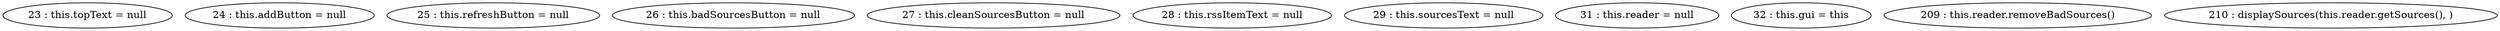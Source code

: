 digraph G {
"23 : this.topText = null"
"24 : this.addButton = null"
"25 : this.refreshButton = null"
"26 : this.badSourcesButton = null"
"27 : this.cleanSourcesButton = null"
"28 : this.rssItemText = null"
"29 : this.sourcesText = null"
"31 : this.reader = null"
"32 : this.gui = this"
"209 : this.reader.removeBadSources()"
"210 : displaySources(this.reader.getSources(), )"
}